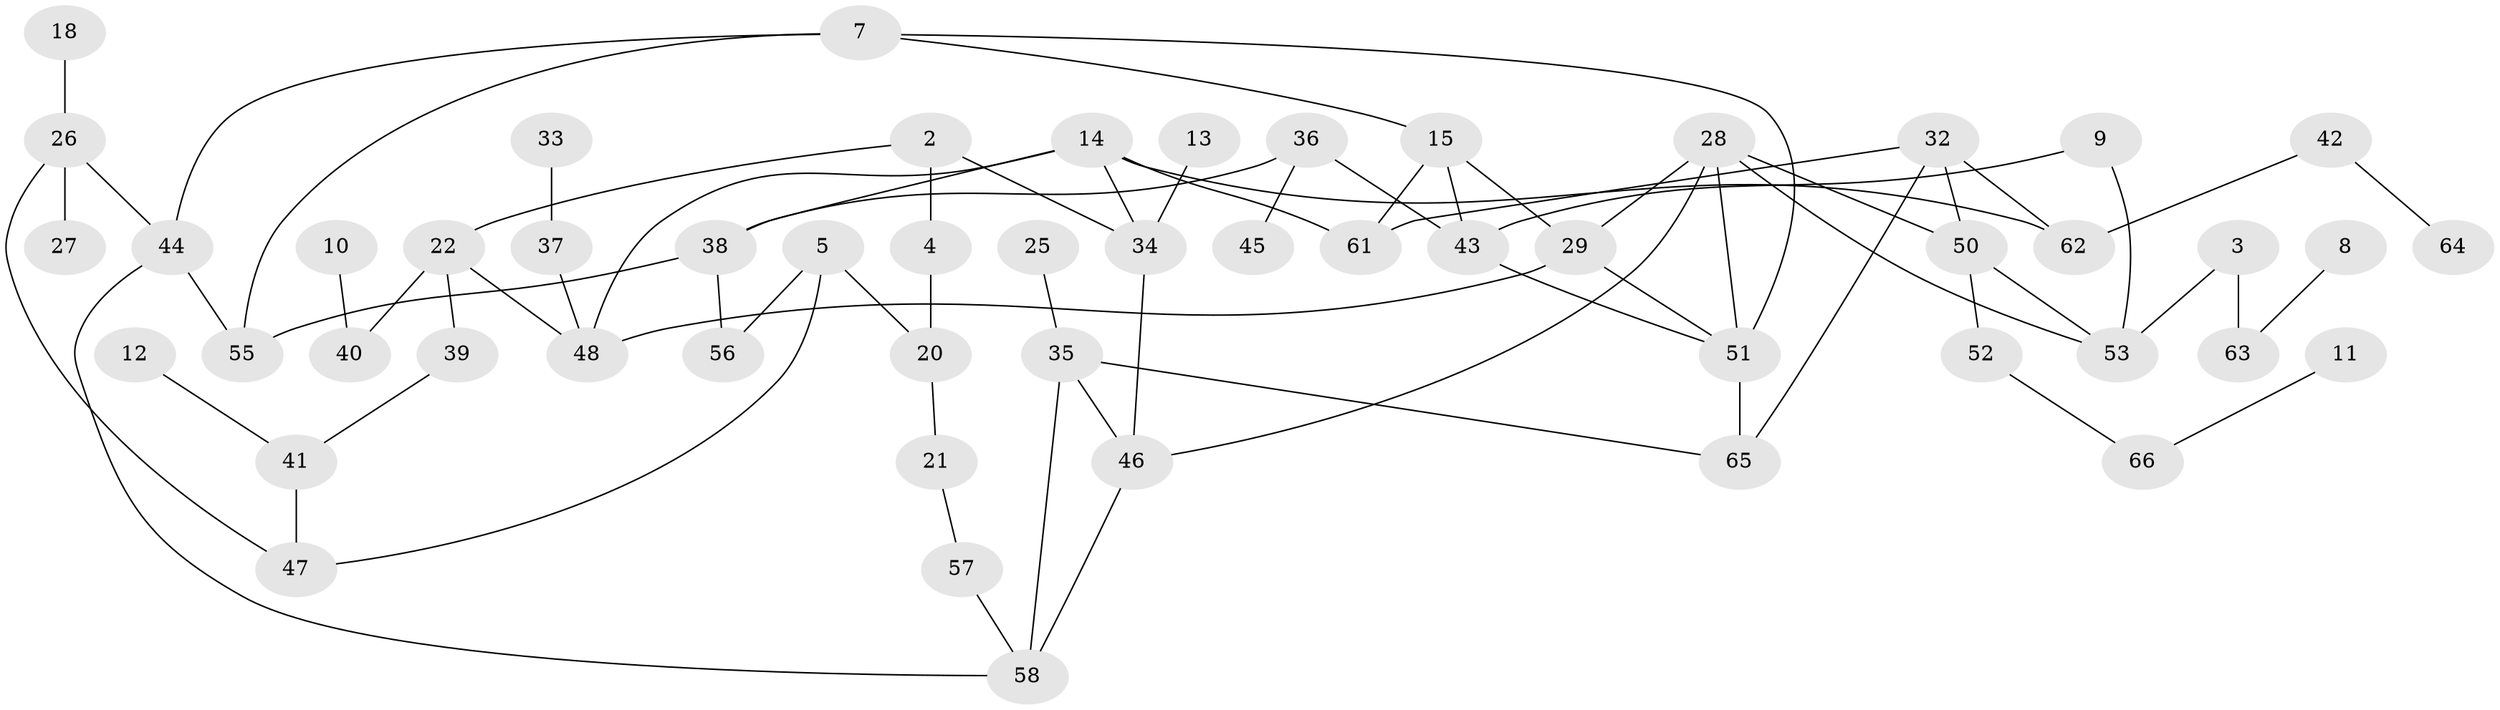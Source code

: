 // original degree distribution, {3: 0.1935483870967742, 0: 0.10752688172043011, 4: 0.1827956989247312, 1: 0.25806451612903225, 2: 0.21505376344086022, 5: 0.043010752688172046}
// Generated by graph-tools (version 1.1) at 2025/35/03/04/25 23:35:56]
// undirected, 53 vertices, 73 edges
graph export_dot {
  node [color=gray90,style=filled];
  2;
  3;
  4;
  5;
  7;
  8;
  9;
  10;
  11;
  12;
  13;
  14;
  15;
  18;
  20;
  21;
  22;
  25;
  26;
  27;
  28;
  29;
  32;
  33;
  34;
  35;
  36;
  37;
  38;
  39;
  40;
  41;
  42;
  43;
  44;
  45;
  46;
  47;
  48;
  50;
  51;
  52;
  53;
  55;
  56;
  57;
  58;
  61;
  62;
  63;
  64;
  65;
  66;
  2 -- 4 [weight=1.0];
  2 -- 22 [weight=2.0];
  2 -- 34 [weight=2.0];
  3 -- 53 [weight=1.0];
  3 -- 63 [weight=1.0];
  4 -- 20 [weight=1.0];
  5 -- 20 [weight=1.0];
  5 -- 47 [weight=1.0];
  5 -- 56 [weight=1.0];
  7 -- 15 [weight=1.0];
  7 -- 44 [weight=1.0];
  7 -- 51 [weight=1.0];
  7 -- 55 [weight=1.0];
  8 -- 63 [weight=1.0];
  9 -- 43 [weight=1.0];
  9 -- 53 [weight=1.0];
  10 -- 40 [weight=1.0];
  11 -- 66 [weight=1.0];
  12 -- 41 [weight=1.0];
  13 -- 34 [weight=1.0];
  14 -- 34 [weight=2.0];
  14 -- 38 [weight=1.0];
  14 -- 48 [weight=1.0];
  14 -- 61 [weight=1.0];
  14 -- 62 [weight=1.0];
  15 -- 29 [weight=1.0];
  15 -- 43 [weight=1.0];
  15 -- 61 [weight=1.0];
  18 -- 26 [weight=1.0];
  20 -- 21 [weight=1.0];
  21 -- 57 [weight=1.0];
  22 -- 39 [weight=1.0];
  22 -- 40 [weight=1.0];
  22 -- 48 [weight=1.0];
  25 -- 35 [weight=1.0];
  26 -- 27 [weight=1.0];
  26 -- 44 [weight=1.0];
  26 -- 47 [weight=1.0];
  28 -- 29 [weight=1.0];
  28 -- 46 [weight=1.0];
  28 -- 50 [weight=1.0];
  28 -- 51 [weight=1.0];
  28 -- 53 [weight=1.0];
  29 -- 48 [weight=1.0];
  29 -- 51 [weight=1.0];
  32 -- 50 [weight=1.0];
  32 -- 61 [weight=1.0];
  32 -- 62 [weight=1.0];
  32 -- 65 [weight=1.0];
  33 -- 37 [weight=1.0];
  34 -- 46 [weight=1.0];
  35 -- 46 [weight=1.0];
  35 -- 58 [weight=1.0];
  35 -- 65 [weight=1.0];
  36 -- 38 [weight=1.0];
  36 -- 43 [weight=1.0];
  36 -- 45 [weight=1.0];
  37 -- 48 [weight=1.0];
  38 -- 55 [weight=1.0];
  38 -- 56 [weight=1.0];
  39 -- 41 [weight=1.0];
  41 -- 47 [weight=1.0];
  42 -- 62 [weight=1.0];
  42 -- 64 [weight=1.0];
  43 -- 51 [weight=1.0];
  44 -- 55 [weight=1.0];
  44 -- 58 [weight=1.0];
  46 -- 58 [weight=1.0];
  50 -- 52 [weight=1.0];
  50 -- 53 [weight=1.0];
  51 -- 65 [weight=1.0];
  52 -- 66 [weight=1.0];
  57 -- 58 [weight=1.0];
}
